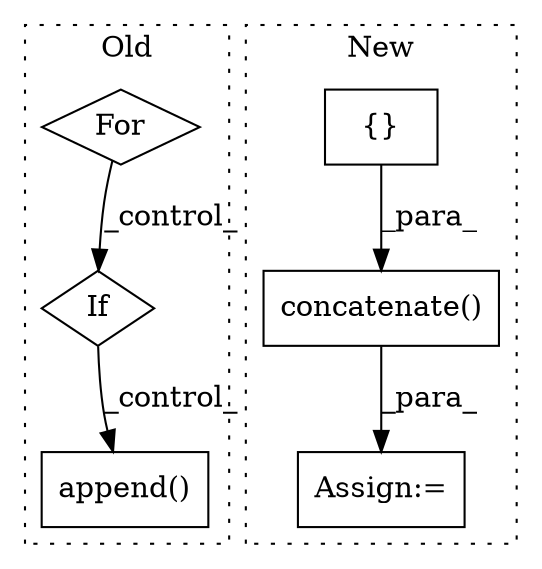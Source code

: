 digraph G {
subgraph cluster0 {
1 [label="append()" a="75" s="3835,3861" l="22,1" shape="box"];
4 [label="For" a="107" s="3187,3248" l="4,18" shape="diamond"];
5 [label="If" a="96" s="3266" l="3" shape="diamond"];
label = "Old";
style="dotted";
}
subgraph cluster1 {
2 [label="concatenate()" a="75" s="3155,3177" l="15,9" shape="box"];
3 [label="Assign:=" a="68" s="3210" l="3" shape="box"];
6 [label="{}" a="59" s="2988,2988" l="2,1" shape="box"];
label = "New";
style="dotted";
}
2 -> 3 [label="_para_"];
4 -> 5 [label="_control_"];
5 -> 1 [label="_control_"];
6 -> 2 [label="_para_"];
}